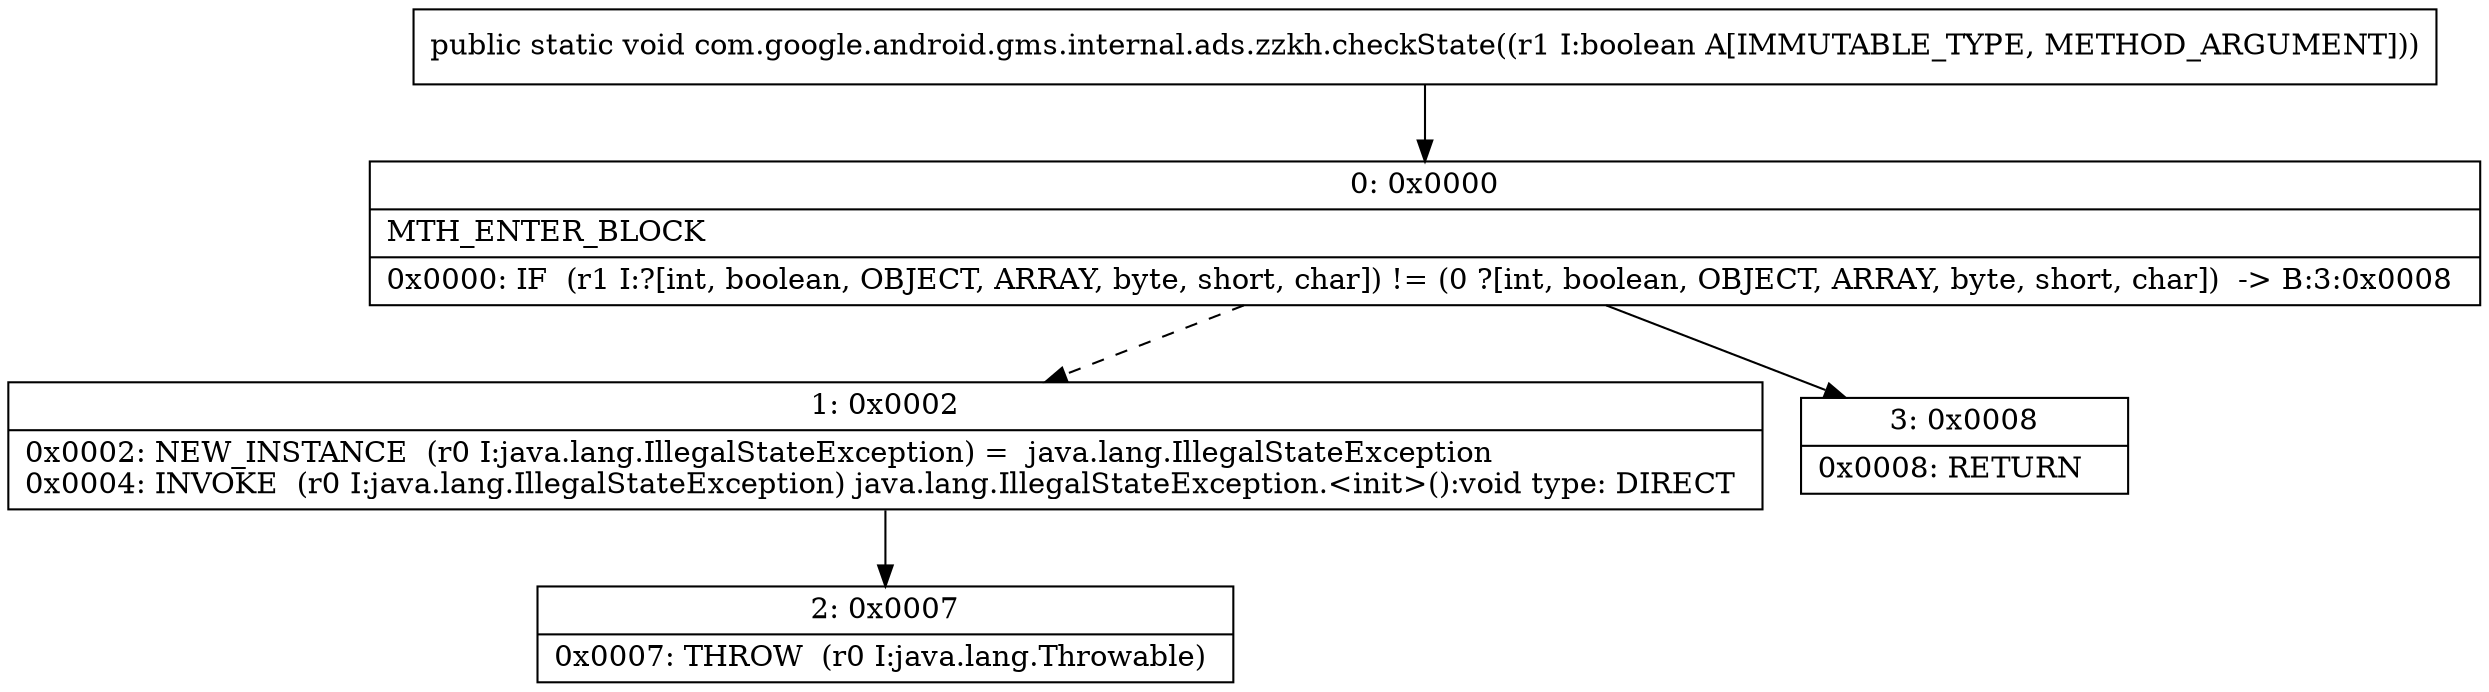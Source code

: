 digraph "CFG forcom.google.android.gms.internal.ads.zzkh.checkState(Z)V" {
Node_0 [shape=record,label="{0\:\ 0x0000|MTH_ENTER_BLOCK\l|0x0000: IF  (r1 I:?[int, boolean, OBJECT, ARRAY, byte, short, char]) != (0 ?[int, boolean, OBJECT, ARRAY, byte, short, char])  \-\> B:3:0x0008 \l}"];
Node_1 [shape=record,label="{1\:\ 0x0002|0x0002: NEW_INSTANCE  (r0 I:java.lang.IllegalStateException) =  java.lang.IllegalStateException \l0x0004: INVOKE  (r0 I:java.lang.IllegalStateException) java.lang.IllegalStateException.\<init\>():void type: DIRECT \l}"];
Node_2 [shape=record,label="{2\:\ 0x0007|0x0007: THROW  (r0 I:java.lang.Throwable) \l}"];
Node_3 [shape=record,label="{3\:\ 0x0008|0x0008: RETURN   \l}"];
MethodNode[shape=record,label="{public static void com.google.android.gms.internal.ads.zzkh.checkState((r1 I:boolean A[IMMUTABLE_TYPE, METHOD_ARGUMENT])) }"];
MethodNode -> Node_0;
Node_0 -> Node_1[style=dashed];
Node_0 -> Node_3;
Node_1 -> Node_2;
}

